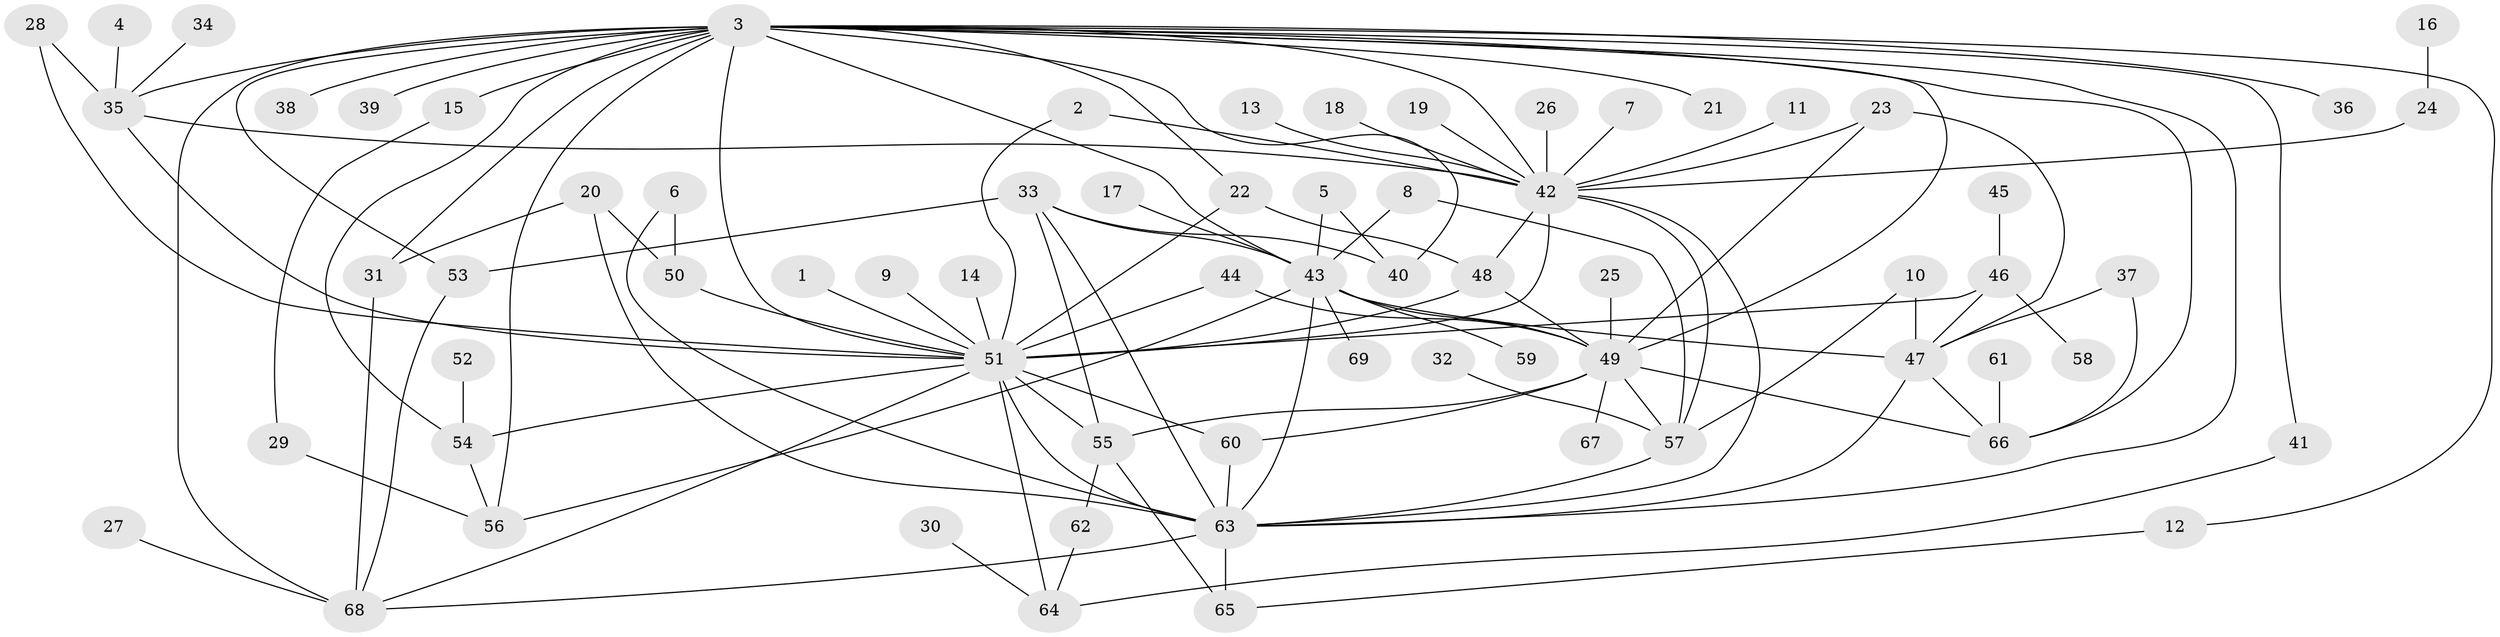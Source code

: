 // original degree distribution, {13: 0.007246376811594203, 11: 0.014492753623188406, 25: 0.007246376811594203, 3: 0.16666666666666666, 18: 0.007246376811594203, 5: 0.050724637681159424, 4: 0.08695652173913043, 10: 0.007246376811594203, 1: 0.41304347826086957, 2: 0.2028985507246377, 12: 0.007246376811594203, 6: 0.007246376811594203, 9: 0.007246376811594203, 8: 0.014492753623188406}
// Generated by graph-tools (version 1.1) at 2025/25/03/09/25 03:25:54]
// undirected, 69 vertices, 116 edges
graph export_dot {
graph [start="1"]
  node [color=gray90,style=filled];
  1;
  2;
  3;
  4;
  5;
  6;
  7;
  8;
  9;
  10;
  11;
  12;
  13;
  14;
  15;
  16;
  17;
  18;
  19;
  20;
  21;
  22;
  23;
  24;
  25;
  26;
  27;
  28;
  29;
  30;
  31;
  32;
  33;
  34;
  35;
  36;
  37;
  38;
  39;
  40;
  41;
  42;
  43;
  44;
  45;
  46;
  47;
  48;
  49;
  50;
  51;
  52;
  53;
  54;
  55;
  56;
  57;
  58;
  59;
  60;
  61;
  62;
  63;
  64;
  65;
  66;
  67;
  68;
  69;
  1 -- 51 [weight=1.0];
  2 -- 42 [weight=1.0];
  2 -- 51 [weight=1.0];
  3 -- 12 [weight=1.0];
  3 -- 15 [weight=1.0];
  3 -- 21 [weight=1.0];
  3 -- 22 [weight=1.0];
  3 -- 31 [weight=3.0];
  3 -- 35 [weight=1.0];
  3 -- 36 [weight=1.0];
  3 -- 38 [weight=1.0];
  3 -- 39 [weight=1.0];
  3 -- 40 [weight=1.0];
  3 -- 41 [weight=1.0];
  3 -- 42 [weight=1.0];
  3 -- 43 [weight=1.0];
  3 -- 49 [weight=1.0];
  3 -- 51 [weight=2.0];
  3 -- 53 [weight=1.0];
  3 -- 54 [weight=1.0];
  3 -- 56 [weight=1.0];
  3 -- 63 [weight=1.0];
  3 -- 66 [weight=1.0];
  3 -- 68 [weight=2.0];
  4 -- 35 [weight=1.0];
  5 -- 40 [weight=1.0];
  5 -- 43 [weight=1.0];
  6 -- 50 [weight=1.0];
  6 -- 63 [weight=1.0];
  7 -- 42 [weight=1.0];
  8 -- 43 [weight=1.0];
  8 -- 57 [weight=1.0];
  9 -- 51 [weight=1.0];
  10 -- 47 [weight=1.0];
  10 -- 57 [weight=1.0];
  11 -- 42 [weight=1.0];
  12 -- 65 [weight=1.0];
  13 -- 42 [weight=1.0];
  14 -- 51 [weight=1.0];
  15 -- 29 [weight=1.0];
  16 -- 24 [weight=1.0];
  17 -- 43 [weight=1.0];
  18 -- 42 [weight=1.0];
  19 -- 42 [weight=1.0];
  20 -- 31 [weight=1.0];
  20 -- 50 [weight=1.0];
  20 -- 63 [weight=1.0];
  22 -- 48 [weight=1.0];
  22 -- 51 [weight=1.0];
  23 -- 42 [weight=1.0];
  23 -- 47 [weight=1.0];
  23 -- 49 [weight=1.0];
  24 -- 42 [weight=1.0];
  25 -- 49 [weight=1.0];
  26 -- 42 [weight=1.0];
  27 -- 68 [weight=1.0];
  28 -- 35 [weight=1.0];
  28 -- 51 [weight=1.0];
  29 -- 56 [weight=1.0];
  30 -- 64 [weight=1.0];
  31 -- 68 [weight=1.0];
  32 -- 57 [weight=1.0];
  33 -- 40 [weight=1.0];
  33 -- 43 [weight=1.0];
  33 -- 53 [weight=1.0];
  33 -- 55 [weight=1.0];
  33 -- 63 [weight=1.0];
  34 -- 35 [weight=1.0];
  35 -- 42 [weight=1.0];
  35 -- 51 [weight=1.0];
  37 -- 47 [weight=1.0];
  37 -- 66 [weight=1.0];
  41 -- 64 [weight=1.0];
  42 -- 48 [weight=1.0];
  42 -- 51 [weight=2.0];
  42 -- 57 [weight=1.0];
  42 -- 63 [weight=1.0];
  43 -- 47 [weight=1.0];
  43 -- 49 [weight=1.0];
  43 -- 56 [weight=1.0];
  43 -- 59 [weight=1.0];
  43 -- 63 [weight=1.0];
  43 -- 69 [weight=1.0];
  44 -- 49 [weight=1.0];
  44 -- 51 [weight=1.0];
  45 -- 46 [weight=1.0];
  46 -- 47 [weight=1.0];
  46 -- 51 [weight=1.0];
  46 -- 58 [weight=1.0];
  47 -- 63 [weight=1.0];
  47 -- 66 [weight=1.0];
  48 -- 49 [weight=1.0];
  48 -- 51 [weight=1.0];
  49 -- 55 [weight=1.0];
  49 -- 57 [weight=1.0];
  49 -- 60 [weight=1.0];
  49 -- 66 [weight=1.0];
  49 -- 67 [weight=1.0];
  50 -- 51 [weight=3.0];
  51 -- 54 [weight=1.0];
  51 -- 55 [weight=1.0];
  51 -- 60 [weight=2.0];
  51 -- 63 [weight=2.0];
  51 -- 64 [weight=1.0];
  51 -- 68 [weight=1.0];
  52 -- 54 [weight=1.0];
  53 -- 68 [weight=1.0];
  54 -- 56 [weight=1.0];
  55 -- 62 [weight=1.0];
  55 -- 65 [weight=1.0];
  57 -- 63 [weight=1.0];
  60 -- 63 [weight=1.0];
  61 -- 66 [weight=1.0];
  62 -- 64 [weight=1.0];
  63 -- 65 [weight=1.0];
  63 -- 68 [weight=1.0];
}
